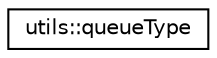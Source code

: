 digraph "Graphical Class Hierarchy"
{
 // LATEX_PDF_SIZE
  edge [fontname="Helvetica",fontsize="10",labelfontname="Helvetica",labelfontsize="10"];
  node [fontname="Helvetica",fontsize="10",shape=record];
  rankdir="LR";
  Node0 [label="utils::queueType",height=0.2,width=0.4,color="black", fillcolor="white", style="filled",URL="$classutils_1_1queue_type.html",tooltip=" "];
}

